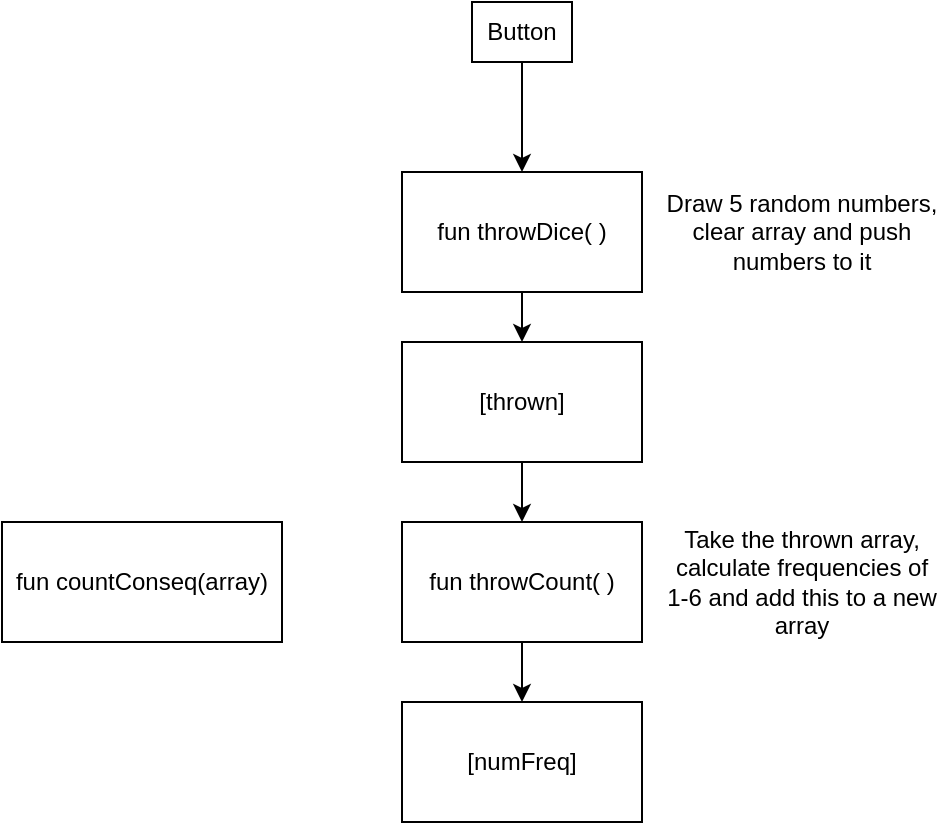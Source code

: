 <mxfile version="21.1.2" type="device">
  <diagram name="Page-1" id="zuUgJlN093BFmpkUVcPU">
    <mxGraphModel dx="1114" dy="878" grid="1" gridSize="10" guides="1" tooltips="1" connect="1" arrows="1" fold="1" page="1" pageScale="1" pageWidth="827" pageHeight="1169" math="0" shadow="0">
      <root>
        <mxCell id="0" />
        <mxCell id="1" parent="0" />
        <mxCell id="rNoRTNmjF8c_jYbtz0W2-3" style="edgeStyle=orthogonalEdgeStyle;rounded=0;orthogonalLoop=1;jettySize=auto;html=1;exitX=0.5;exitY=1;exitDx=0;exitDy=0;entryX=0.5;entryY=0;entryDx=0;entryDy=0;" edge="1" parent="1" source="rNoRTNmjF8c_jYbtz0W2-1" target="rNoRTNmjF8c_jYbtz0W2-2">
          <mxGeometry relative="1" as="geometry" />
        </mxCell>
        <mxCell id="rNoRTNmjF8c_jYbtz0W2-1" value="Button" style="rounded=0;whiteSpace=wrap;html=1;" vertex="1" parent="1">
          <mxGeometry x="385" y="440" width="50" height="30" as="geometry" />
        </mxCell>
        <mxCell id="rNoRTNmjF8c_jYbtz0W2-8" style="edgeStyle=orthogonalEdgeStyle;rounded=0;orthogonalLoop=1;jettySize=auto;html=1;exitX=0.5;exitY=1;exitDx=0;exitDy=0;" edge="1" parent="1" source="rNoRTNmjF8c_jYbtz0W2-2" target="rNoRTNmjF8c_jYbtz0W2-7">
          <mxGeometry relative="1" as="geometry" />
        </mxCell>
        <mxCell id="rNoRTNmjF8c_jYbtz0W2-2" value="fun throwDice( )" style="rounded=0;whiteSpace=wrap;html=1;" vertex="1" parent="1">
          <mxGeometry x="350" y="525" width="120" height="60" as="geometry" />
        </mxCell>
        <mxCell id="rNoRTNmjF8c_jYbtz0W2-6" value="Draw 5 random numbers, clear array and push numbers to it" style="text;html=1;strokeColor=none;fillColor=none;align=center;verticalAlign=middle;whiteSpace=wrap;rounded=0;" vertex="1" parent="1">
          <mxGeometry x="480" y="540" width="140" height="30" as="geometry" />
        </mxCell>
        <mxCell id="rNoRTNmjF8c_jYbtz0W2-10" style="edgeStyle=orthogonalEdgeStyle;rounded=0;orthogonalLoop=1;jettySize=auto;html=1;exitX=0.5;exitY=1;exitDx=0;exitDy=0;" edge="1" parent="1" source="rNoRTNmjF8c_jYbtz0W2-7" target="rNoRTNmjF8c_jYbtz0W2-9">
          <mxGeometry relative="1" as="geometry" />
        </mxCell>
        <mxCell id="rNoRTNmjF8c_jYbtz0W2-7" value="[thrown]" style="rounded=0;whiteSpace=wrap;html=1;" vertex="1" parent="1">
          <mxGeometry x="350" y="610" width="120" height="60" as="geometry" />
        </mxCell>
        <mxCell id="rNoRTNmjF8c_jYbtz0W2-15" style="edgeStyle=orthogonalEdgeStyle;rounded=0;orthogonalLoop=1;jettySize=auto;html=1;exitX=0.5;exitY=1;exitDx=0;exitDy=0;entryX=0.5;entryY=0;entryDx=0;entryDy=0;" edge="1" parent="1" source="rNoRTNmjF8c_jYbtz0W2-9" target="rNoRTNmjF8c_jYbtz0W2-14">
          <mxGeometry relative="1" as="geometry" />
        </mxCell>
        <mxCell id="rNoRTNmjF8c_jYbtz0W2-9" value="fun throwCount( )" style="rounded=0;whiteSpace=wrap;html=1;" vertex="1" parent="1">
          <mxGeometry x="350" y="700" width="120" height="60" as="geometry" />
        </mxCell>
        <mxCell id="rNoRTNmjF8c_jYbtz0W2-11" value="Take the thrown array, calculate frequencies of 1-6 and add this to a new array" style="text;html=1;strokeColor=none;fillColor=none;align=center;verticalAlign=middle;whiteSpace=wrap;rounded=0;" vertex="1" parent="1">
          <mxGeometry x="480" y="715" width="140" height="30" as="geometry" />
        </mxCell>
        <mxCell id="rNoRTNmjF8c_jYbtz0W2-14" value="[numFreq]" style="rounded=0;whiteSpace=wrap;html=1;" vertex="1" parent="1">
          <mxGeometry x="350" y="790" width="120" height="60" as="geometry" />
        </mxCell>
        <mxCell id="rNoRTNmjF8c_jYbtz0W2-17" value="fun countConseq(array)" style="rounded=0;whiteSpace=wrap;html=1;" vertex="1" parent="1">
          <mxGeometry x="150" y="700" width="140" height="60" as="geometry" />
        </mxCell>
      </root>
    </mxGraphModel>
  </diagram>
</mxfile>
